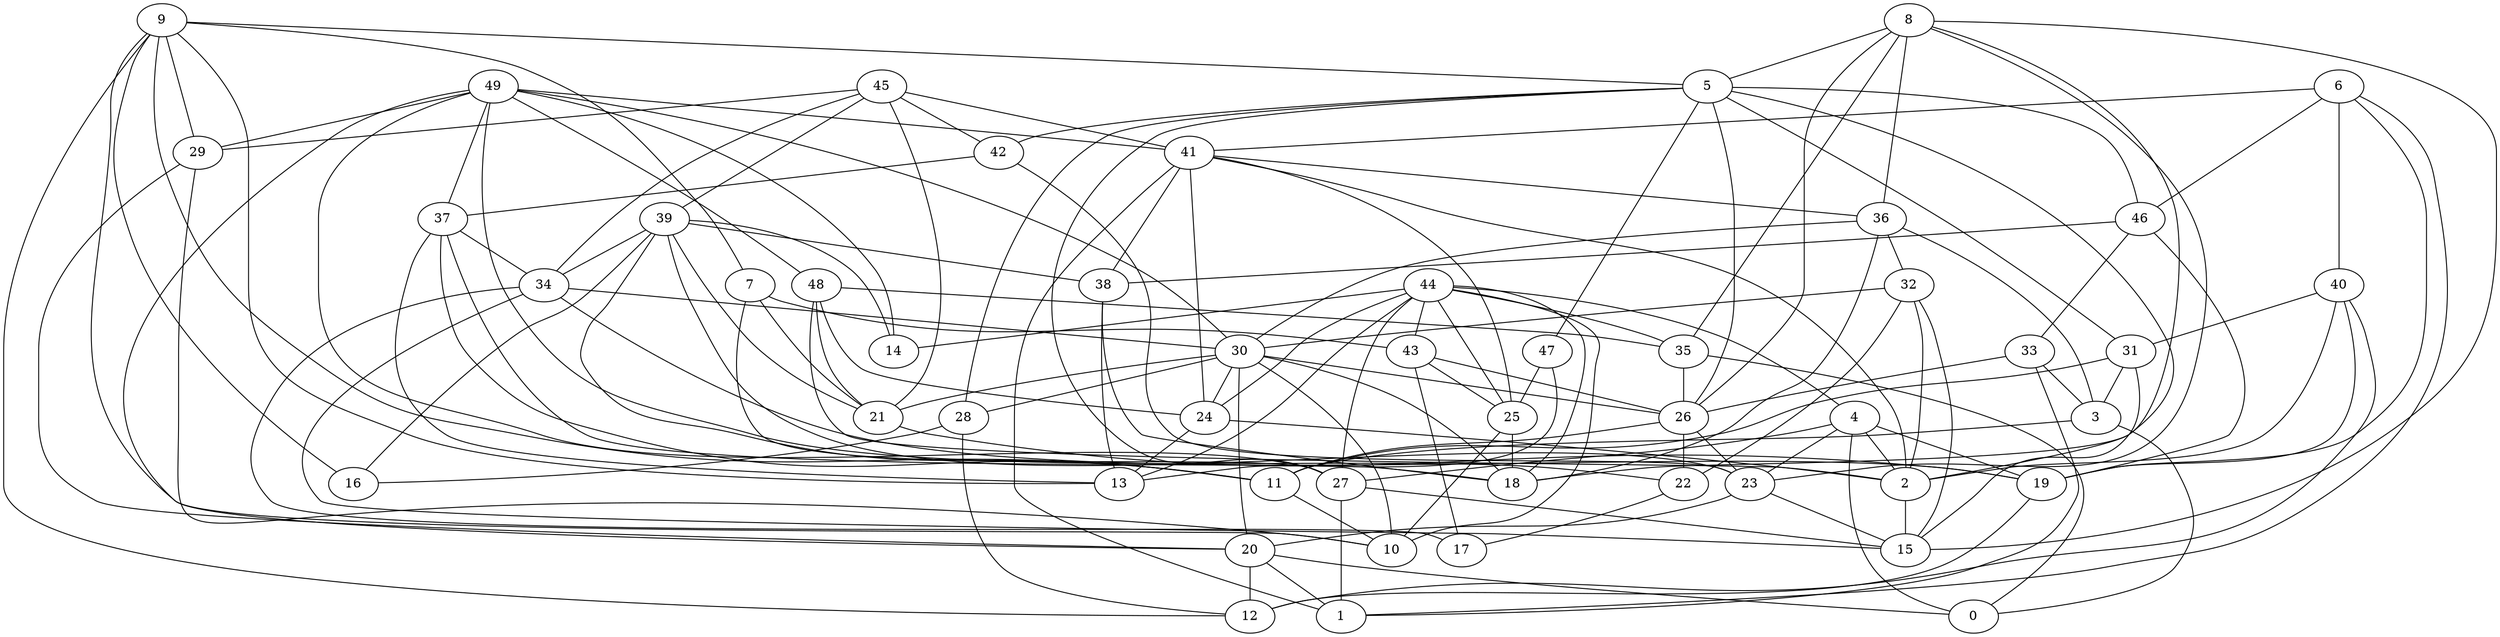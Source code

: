 digraph GG_graph {

subgraph G_graph {
edge [color = black]
"33" -> "26" [dir = none]
"33" -> "1" [dir = none]
"33" -> "3" [dir = none]
"34" -> "17" [dir = none]
"34" -> "19" [dir = none]
"34" -> "15" [dir = none]
"34" -> "30" [dir = none]
"31" -> "15" [dir = none]
"31" -> "3" [dir = none]
"31" -> "11" [dir = none]
"40" -> "31" [dir = none]
"40" -> "12" [dir = none]
"40" -> "2" [dir = none]
"40" -> "19" [dir = none]
"22" -> "17" [dir = none]
"35" -> "0" [dir = none]
"35" -> "26" [dir = none]
"27" -> "1" [dir = none]
"27" -> "15" [dir = none]
"19" -> "12" [dir = none]
"48" -> "2" [dir = none]
"48" -> "35" [dir = none]
"48" -> "21" [dir = none]
"48" -> "24" [dir = none]
"37" -> "34" [dir = none]
"37" -> "18" [dir = none]
"37" -> "13" [dir = none]
"37" -> "11" [dir = none]
"44" -> "18" [dir = none]
"44" -> "35" [dir = none]
"44" -> "10" [dir = none]
"44" -> "27" [dir = none]
"44" -> "14" [dir = none]
"44" -> "43" [dir = none]
"44" -> "4" [dir = none]
"44" -> "24" [dir = none]
"44" -> "13" [dir = none]
"44" -> "25" [dir = none]
"5" -> "47" [dir = none]
"5" -> "42" [dir = none]
"5" -> "31" [dir = none]
"5" -> "27" [dir = none]
"5" -> "28" [dir = none]
"5" -> "46" [dir = none]
"5" -> "2" [dir = none]
"5" -> "26" [dir = none]
"9" -> "12" [dir = none]
"9" -> "5" [dir = none]
"9" -> "16" [dir = none]
"9" -> "13" [dir = none]
"9" -> "7" [dir = none]
"9" -> "11" [dir = none]
"9" -> "29" [dir = none]
"43" -> "25" [dir = none]
"43" -> "26" [dir = none]
"43" -> "17" [dir = none]
"36" -> "32" [dir = none]
"36" -> "3" [dir = none]
"36" -> "18" [dir = none]
"36" -> "30" [dir = none]
"23" -> "20" [dir = none]
"23" -> "15" [dir = none]
"21" -> "19" [dir = none]
"20" -> "0" [dir = none]
"20" -> "1" [dir = none]
"20" -> "12" [dir = none]
"29" -> "20" [dir = none]
"29" -> "10" [dir = none]
"11" -> "10" [dir = none]
"39" -> "16" [dir = none]
"39" -> "14" [dir = none]
"39" -> "34" [dir = none]
"39" -> "38" [dir = none]
"39" -> "11" [dir = none]
"39" -> "21" [dir = none]
"39" -> "23" [dir = none]
"7" -> "21" [dir = none]
"7" -> "27" [dir = none]
"7" -> "43" [dir = none]
"46" -> "33" [dir = none]
"46" -> "38" [dir = none]
"41" -> "36" [dir = none]
"41" -> "2" [dir = none]
"41" -> "1" [dir = none]
"41" -> "25" [dir = none]
"41" -> "38" [dir = none]
"41" -> "24" [dir = none]
"28" -> "12" [dir = none]
"28" -> "16" [dir = none]
"38" -> "18" [dir = none]
"38" -> "13" [dir = none]
"8" -> "18" [dir = none]
"8" -> "35" [dir = none]
"8" -> "26" [dir = none]
"8" -> "15" [dir = none]
"8" -> "36" [dir = none]
"8" -> "23" [dir = none]
"32" -> "15" [dir = none]
"32" -> "22" [dir = none]
"32" -> "30" [dir = none]
"32" -> "2" [dir = none]
"26" -> "11" [dir = none]
"26" -> "23" [dir = none]
"26" -> "22" [dir = none]
"25" -> "10" [dir = none]
"25" -> "18" [dir = none]
"2" -> "15" [dir = none]
"42" -> "23" [dir = none]
"42" -> "37" [dir = none]
"49" -> "29" [dir = none]
"49" -> "22" [dir = none]
"49" -> "30" [dir = none]
"49" -> "27" [dir = none]
"49" -> "48" [dir = none]
"49" -> "41" [dir = none]
"49" -> "20" [dir = none]
"49" -> "14" [dir = none]
"49" -> "37" [dir = none]
"47" -> "25" [dir = none]
"47" -> "13" [dir = none]
"24" -> "2" [dir = none]
"24" -> "13" [dir = none]
"30" -> "26" [dir = none]
"30" -> "10" [dir = none]
"30" -> "18" [dir = none]
"30" -> "21" [dir = none]
"30" -> "24" [dir = none]
"30" -> "20" [dir = none]
"30" -> "28" [dir = none]
"3" -> "11" [dir = none]
"3" -> "0" [dir = none]
"6" -> "46" [dir = none]
"6" -> "1" [dir = none]
"6" -> "19" [dir = none]
"6" -> "41" [dir = none]
"6" -> "40" [dir = none]
"45" -> "21" [dir = none]
"45" -> "29" [dir = none]
"45" -> "42" [dir = none]
"45" -> "41" [dir = none]
"45" -> "34" [dir = none]
"45" -> "39" [dir = none]
"4" -> "23" [dir = none]
"4" -> "19" [dir = none]
"4" -> "2" [dir = none]
"4" -> "0" [dir = none]
"4" -> "27" [dir = none]
"8" -> "5" [dir = none]
"9" -> "10" [dir = none]
"46" -> "19" [dir = none]
}

}
